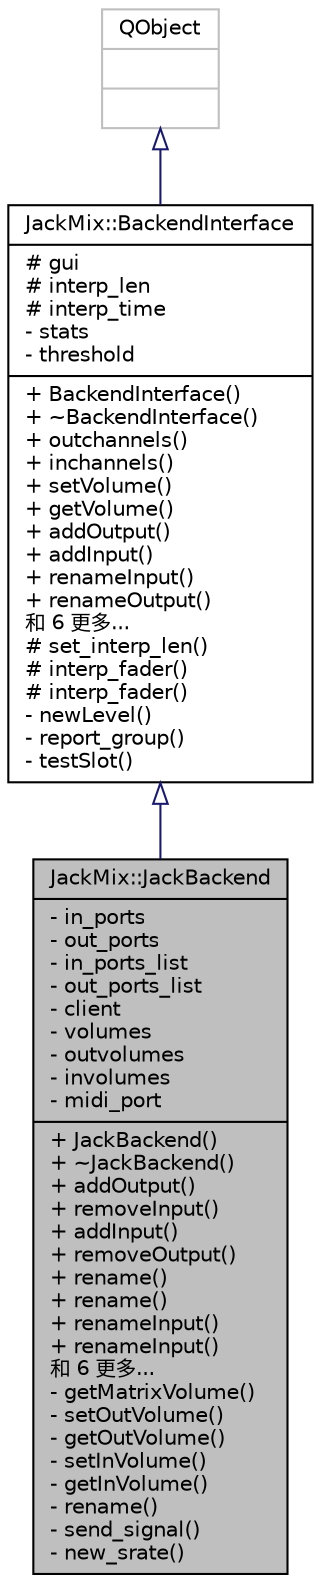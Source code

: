 digraph "JackMix::JackBackend"
{
 // LATEX_PDF_SIZE
  edge [fontname="Helvetica",fontsize="10",labelfontname="Helvetica",labelfontsize="10"];
  node [fontname="Helvetica",fontsize="10",shape=record];
  Node1 [label="{JackMix::JackBackend\n|- in_ports\l- out_ports\l- in_ports_list\l- out_ports_list\l- client\l- volumes\l- outvolumes\l- involumes\l- midi_port\l|+ JackBackend()\l+ ~JackBackend()\l+ addOutput()\l+ removeInput()\l+ addInput()\l+ removeOutput()\l+ rename()\l+ rename()\l+ renameInput()\l+ renameInput()\l和 6 更多...\l- getMatrixVolume()\l- setOutVolume()\l- getOutVolume()\l- setInVolume()\l- getInVolume()\l- rename()\l- send_signal()\l- new_srate()\l}",height=0.2,width=0.4,color="black", fillcolor="grey75", style="filled", fontcolor="black",tooltip=" "];
  Node2 -> Node1 [dir="back",color="midnightblue",fontsize="10",style="solid",arrowtail="onormal",fontname="Helvetica"];
  Node2 [label="{JackMix::BackendInterface\n|# gui\l# interp_len\l# interp_time\l- stats\l- threshold\l|+ BackendInterface()\l+ ~BackendInterface()\l+ outchannels()\l+ inchannels()\l+ setVolume()\l+ getVolume()\l+ addOutput()\l+ addInput()\l+ renameInput()\l+ renameOutput()\l和 6 更多...\l# set_interp_len()\l# interp_fader()\l# interp_fader()\l- newLevel()\l- report_group()\l- testSlot()\l}",height=0.2,width=0.4,color="black", fillcolor="white", style="filled",URL="$de/dc4/class_jack_mix_1_1_backend_interface.html",tooltip="Abstract interface for backends"];
  Node3 -> Node2 [dir="back",color="midnightblue",fontsize="10",style="solid",arrowtail="onormal",fontname="Helvetica"];
  Node3 [label="{QObject\n||}",height=0.2,width=0.4,color="grey75", fillcolor="white", style="filled",tooltip=" "];
}
